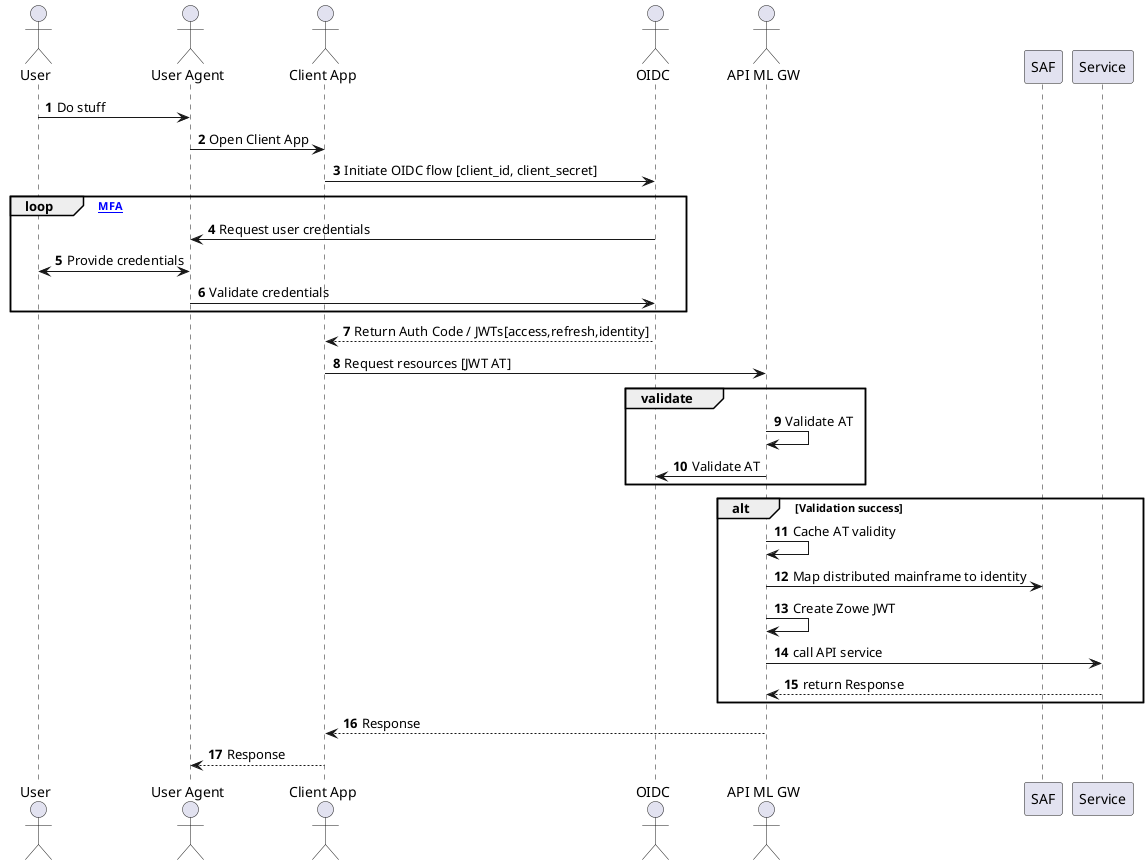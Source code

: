 @startuml
'https://plantuml.com/sequence-diagram

autonumber
actor User
actor "User Agent" as Agent
actor "Client App" as Client
actor OIDC as OIDC
actor "API ML GW" as GW

User -> Agent: Do stuff
Agent -> Client: Open Client App
Client -> OIDC: Initiate OIDC flow [client_id, client_secret]
loop [MFA]
OIDC -> Agent: Request user credentials
User <-> Agent: Provide credentials
Agent -> OIDC: Validate credentials
end
OIDC --> Client: Return Auth Code / JWTs[access,refresh,identity]
Client -> GW: Request resources [JWT AT]
group validate
GW -> GW: Validate AT
GW -> OIDC: Validate AT
end
alt Validation success
GW -> GW: Cache AT validity
GW -> SAF: Map distributed mainframe to identity
GW -> GW: Create Zowe JWT
GW -> Service: call API service
Service --> GW: return Response
end
GW --> Client: Response
Client --> Agent: Response

@enduml